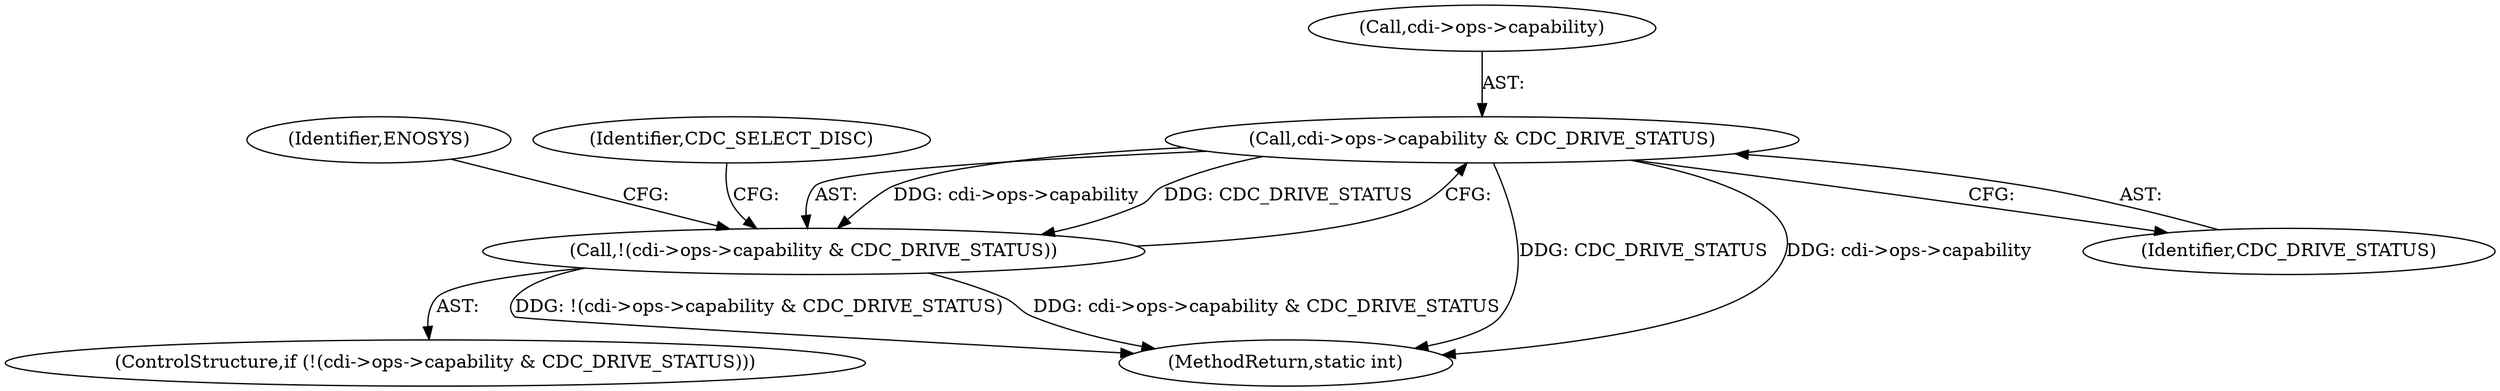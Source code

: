 digraph "0_linux_8f3fafc9c2f0ece10832c25f7ffcb07c97a32ad4@pointer" {
"1000109" [label="(Call,cdi->ops->capability & CDC_DRIVE_STATUS)"];
"1000108" [label="(Call,!(cdi->ops->capability & CDC_DRIVE_STATUS))"];
"1000108" [label="(Call,!(cdi->ops->capability & CDC_DRIVE_STATUS))"];
"1000110" [label="(Call,cdi->ops->capability)"];
"1000118" [label="(Identifier,ENOSYS)"];
"1000107" [label="(ControlStructure,if (!(cdi->ops->capability & CDC_DRIVE_STATUS)))"];
"1000148" [label="(MethodReturn,static int)"];
"1000115" [label="(Identifier,CDC_DRIVE_STATUS)"];
"1000109" [label="(Call,cdi->ops->capability & CDC_DRIVE_STATUS)"];
"1000123" [label="(Identifier,CDC_SELECT_DISC)"];
"1000109" -> "1000108"  [label="AST: "];
"1000109" -> "1000115"  [label="CFG: "];
"1000110" -> "1000109"  [label="AST: "];
"1000115" -> "1000109"  [label="AST: "];
"1000108" -> "1000109"  [label="CFG: "];
"1000109" -> "1000148"  [label="DDG: CDC_DRIVE_STATUS"];
"1000109" -> "1000148"  [label="DDG: cdi->ops->capability"];
"1000109" -> "1000108"  [label="DDG: cdi->ops->capability"];
"1000109" -> "1000108"  [label="DDG: CDC_DRIVE_STATUS"];
"1000108" -> "1000107"  [label="AST: "];
"1000118" -> "1000108"  [label="CFG: "];
"1000123" -> "1000108"  [label="CFG: "];
"1000108" -> "1000148"  [label="DDG: !(cdi->ops->capability & CDC_DRIVE_STATUS)"];
"1000108" -> "1000148"  [label="DDG: cdi->ops->capability & CDC_DRIVE_STATUS"];
}
